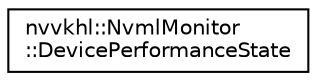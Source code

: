 digraph "Graphical Class Hierarchy"
{
 // LATEX_PDF_SIZE
  edge [fontname="Helvetica",fontsize="10",labelfontname="Helvetica",labelfontsize="10"];
  node [fontname="Helvetica",fontsize="10",shape=record];
  rankdir="LR";
  Node0 [label="nvvkhl::NvmlMonitor\l::DevicePerformanceState",height=0.2,width=0.4,color="black", fillcolor="white", style="filled",URL="$structnvvkhl_1_1_nvml_monitor_1_1_device_performance_state.html",tooltip=" "];
}
